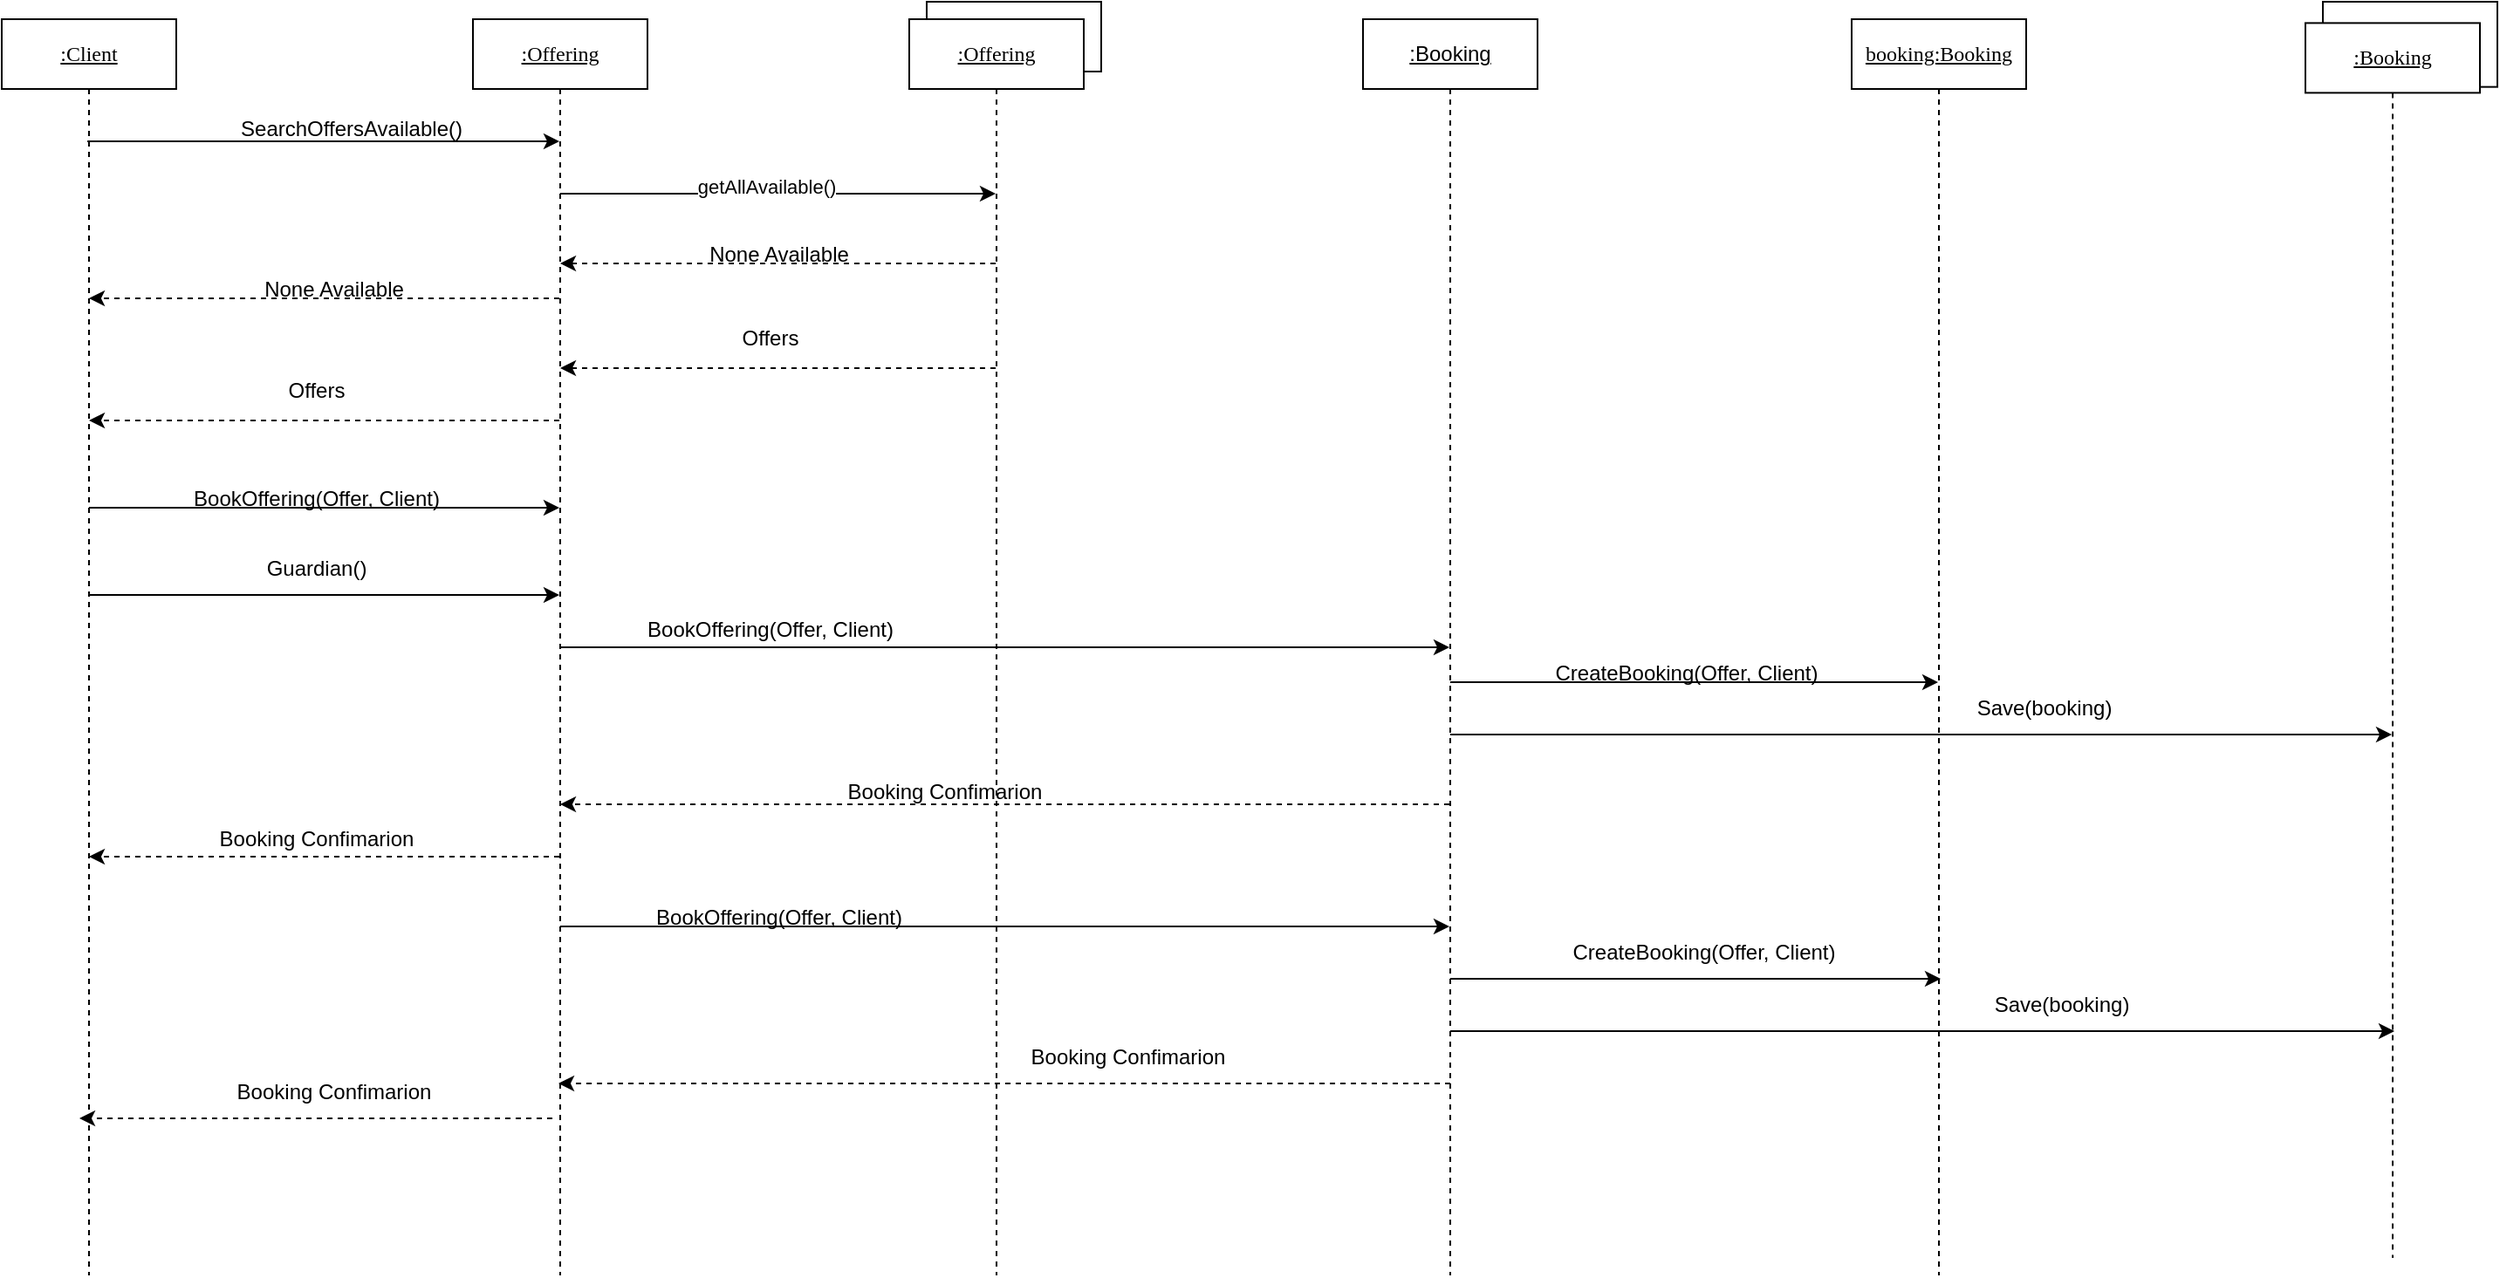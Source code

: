 <mxfile version="24.8.6">
  <diagram name="Page-1" id="SdKxj-oRd3LNvN1_tFQX">
    <mxGraphModel dx="1115" dy="654" grid="1" gridSize="10" guides="1" tooltips="1" connect="1" arrows="1" fold="1" page="1" pageScale="1" pageWidth="850" pageHeight="1100" math="0" shadow="0">
      <root>
        <mxCell id="0" />
        <mxCell id="1" parent="0" />
        <mxCell id="-ThjXkDwFaDYfXRfRSBC-2" value="Object" style="html=1;whiteSpace=wrap;" vertex="1" parent="1">
          <mxGeometry x="550" y="70" width="100" height="40" as="geometry" />
        </mxCell>
        <mxCell id="-ThjXkDwFaDYfXRfRSBC-4" value="&lt;u&gt;:Offering&lt;/u&gt;" style="shape=umlLifeline;perimeter=lifelinePerimeter;whiteSpace=wrap;html=1;container=1;collapsible=0;recursiveResize=0;outlineConnect=0;rounded=0;shadow=0;comic=0;labelBackgroundColor=none;strokeWidth=1;fontFamily=Verdana;fontSize=12;align=center;" vertex="1" parent="1">
          <mxGeometry x="290" y="80" width="100" height="720" as="geometry" />
        </mxCell>
        <mxCell id="-ThjXkDwFaDYfXRfRSBC-93" value="" style="html=1;labelBackgroundColor=#ffffff;startArrow=none;startFill=0;startSize=6;endArrow=classic;endFill=1;endSize=6;jettySize=auto;orthogonalLoop=1;strokeWidth=1;dashed=1;fontSize=14;rounded=0;" edge="1" parent="-ThjXkDwFaDYfXRfRSBC-4">
          <mxGeometry width="60" height="60" relative="1" as="geometry">
            <mxPoint x="45.5" y="630" as="sourcePoint" />
            <mxPoint x="-225.5" y="630" as="targetPoint" />
            <Array as="points">
              <mxPoint x="-84.5" y="630" />
            </Array>
          </mxGeometry>
        </mxCell>
        <mxCell id="-ThjXkDwFaDYfXRfRSBC-5" value="&lt;u&gt;:Offering&lt;/u&gt;" style="shape=umlLifeline;perimeter=lifelinePerimeter;whiteSpace=wrap;html=1;container=1;collapsible=0;recursiveResize=0;outlineConnect=0;rounded=0;shadow=0;comic=0;labelBackgroundColor=none;strokeWidth=1;fontFamily=Verdana;fontSize=12;align=center;" vertex="1" parent="1">
          <mxGeometry x="540" y="80" width="100" height="720" as="geometry" />
        </mxCell>
        <mxCell id="-ThjXkDwFaDYfXRfRSBC-8" value="&lt;div&gt;&lt;font face=&quot;Helvetica&quot;&gt;&lt;u&gt;:Booking&lt;/u&gt;&lt;/font&gt;&lt;/div&gt;" style="shape=umlLifeline;perimeter=lifelinePerimeter;whiteSpace=wrap;html=1;container=1;collapsible=0;recursiveResize=0;outlineConnect=0;rounded=0;shadow=0;comic=0;labelBackgroundColor=none;strokeWidth=1;fontFamily=Verdana;fontSize=12;align=center;" vertex="1" parent="1">
          <mxGeometry x="800" y="80" width="100" height="720" as="geometry" />
        </mxCell>
        <mxCell id="-ThjXkDwFaDYfXRfRSBC-9" value="&lt;u&gt;:Client&lt;/u&gt;" style="shape=umlLifeline;perimeter=lifelinePerimeter;whiteSpace=wrap;html=1;container=1;collapsible=0;recursiveResize=0;outlineConnect=0;rounded=0;shadow=0;comic=0;labelBackgroundColor=none;strokeWidth=1;fontFamily=Verdana;fontSize=12;align=center;" vertex="1" parent="1">
          <mxGeometry x="20" y="80" width="100" height="720" as="geometry" />
        </mxCell>
        <mxCell id="-ThjXkDwFaDYfXRfRSBC-10" value="&lt;u&gt;booking:Booking&lt;/u&gt;" style="shape=umlLifeline;perimeter=lifelinePerimeter;whiteSpace=wrap;html=1;container=1;collapsible=0;recursiveResize=0;outlineConnect=0;rounded=0;shadow=0;comic=0;labelBackgroundColor=none;strokeWidth=1;fontFamily=Verdana;fontSize=12;align=center;" vertex="1" parent="1">
          <mxGeometry x="1080" y="80" width="100" height="720" as="geometry" />
        </mxCell>
        <mxCell id="-ThjXkDwFaDYfXRfRSBC-12" value="" style="group" vertex="1" connectable="0" parent="1">
          <mxGeometry x="1340" y="70" width="110" height="720" as="geometry" />
        </mxCell>
        <mxCell id="-ThjXkDwFaDYfXRfRSBC-13" value="Object" style="html=1;whiteSpace=wrap;" vertex="1" parent="-ThjXkDwFaDYfXRfRSBC-12">
          <mxGeometry x="10" width="100" height="48.814" as="geometry" />
        </mxCell>
        <mxCell id="-ThjXkDwFaDYfXRfRSBC-14" value="&lt;u&gt;:Booking&lt;/u&gt;" style="shape=umlLifeline;perimeter=lifelinePerimeter;whiteSpace=wrap;html=1;container=1;collapsible=0;recursiveResize=0;outlineConnect=0;rounded=0;shadow=0;comic=0;labelBackgroundColor=none;strokeWidth=1;fontFamily=Verdana;fontSize=12;align=center;" vertex="1" parent="-ThjXkDwFaDYfXRfRSBC-12">
          <mxGeometry y="12.203" width="100" height="707.797" as="geometry" />
        </mxCell>
        <mxCell id="-ThjXkDwFaDYfXRfRSBC-56" value="" style="endArrow=classic;html=1;rounded=0;" edge="1" parent="1">
          <mxGeometry width="50" height="50" relative="1" as="geometry">
            <mxPoint x="69.071" y="150" as="sourcePoint" />
            <mxPoint x="339.5" y="150" as="targetPoint" />
            <Array as="points">
              <mxPoint x="200" y="150" />
            </Array>
          </mxGeometry>
        </mxCell>
        <mxCell id="-ThjXkDwFaDYfXRfRSBC-57" value="SearchOffersAvailable()" style="text;html=1;align=center;verticalAlign=middle;resizable=0;points=[];autosize=1;strokeColor=none;fillColor=none;" vertex="1" parent="1">
          <mxGeometry x="145" y="128" width="150" height="30" as="geometry" />
        </mxCell>
        <mxCell id="-ThjXkDwFaDYfXRfRSBC-58" value="" style="endArrow=classic;html=1;rounded=0;" edge="1" parent="1" source="-ThjXkDwFaDYfXRfRSBC-4" target="-ThjXkDwFaDYfXRfRSBC-5">
          <mxGeometry width="50" height="50" relative="1" as="geometry">
            <mxPoint x="420" y="310" as="sourcePoint" />
            <mxPoint x="470" y="260" as="targetPoint" />
            <Array as="points">
              <mxPoint x="480" y="180" />
            </Array>
          </mxGeometry>
        </mxCell>
        <mxCell id="-ThjXkDwFaDYfXRfRSBC-59" value="getAllAvailable()" style="edgeLabel;html=1;align=center;verticalAlign=middle;resizable=0;points=[];" vertex="1" connectable="0" parent="-ThjXkDwFaDYfXRfRSBC-58">
          <mxGeometry x="-0.055" y="4" relative="1" as="geometry">
            <mxPoint as="offset" />
          </mxGeometry>
        </mxCell>
        <mxCell id="-ThjXkDwFaDYfXRfRSBC-60" value="" style="html=1;labelBackgroundColor=#ffffff;startArrow=none;startFill=0;startSize=6;endArrow=classic;endFill=1;endSize=6;jettySize=auto;orthogonalLoop=1;strokeWidth=1;dashed=1;fontSize=14;rounded=0;" edge="1" parent="1" source="-ThjXkDwFaDYfXRfRSBC-5" target="-ThjXkDwFaDYfXRfRSBC-4">
          <mxGeometry width="60" height="60" relative="1" as="geometry">
            <mxPoint x="480" y="310" as="sourcePoint" />
            <mxPoint x="540" y="250" as="targetPoint" />
            <Array as="points">
              <mxPoint x="470" y="220" />
            </Array>
          </mxGeometry>
        </mxCell>
        <mxCell id="-ThjXkDwFaDYfXRfRSBC-61" value="None Available" style="text;html=1;align=center;verticalAlign=middle;resizable=0;points=[];autosize=1;strokeColor=none;fillColor=none;" vertex="1" parent="1">
          <mxGeometry x="415" y="200" width="100" height="30" as="geometry" />
        </mxCell>
        <mxCell id="-ThjXkDwFaDYfXRfRSBC-62" value="" style="html=1;labelBackgroundColor=#ffffff;startArrow=none;startFill=0;startSize=6;endArrow=classic;endFill=1;endSize=6;jettySize=auto;orthogonalLoop=1;strokeWidth=1;dashed=1;fontSize=14;rounded=0;" edge="1" parent="1" source="-ThjXkDwFaDYfXRfRSBC-4" target="-ThjXkDwFaDYfXRfRSBC-9">
          <mxGeometry width="60" height="60" relative="1" as="geometry">
            <mxPoint x="311" y="300" as="sourcePoint" />
            <mxPoint x="60" y="300" as="targetPoint" />
            <Array as="points">
              <mxPoint x="200" y="240" />
            </Array>
          </mxGeometry>
        </mxCell>
        <mxCell id="-ThjXkDwFaDYfXRfRSBC-63" value="None Available" style="text;html=1;align=center;verticalAlign=middle;resizable=0;points=[];autosize=1;strokeColor=none;fillColor=none;" vertex="1" parent="1">
          <mxGeometry x="160" y="220" width="100" height="30" as="geometry" />
        </mxCell>
        <mxCell id="-ThjXkDwFaDYfXRfRSBC-64" value="" style="html=1;labelBackgroundColor=#ffffff;startArrow=none;startFill=0;startSize=6;endArrow=classic;endFill=1;endSize=6;jettySize=auto;orthogonalLoop=1;strokeWidth=1;dashed=1;fontSize=14;rounded=0;" edge="1" parent="1" source="-ThjXkDwFaDYfXRfRSBC-5" target="-ThjXkDwFaDYfXRfRSBC-4">
          <mxGeometry width="60" height="60" relative="1" as="geometry">
            <mxPoint x="470" y="370" as="sourcePoint" />
            <mxPoint x="530" y="310" as="targetPoint" />
            <Array as="points">
              <mxPoint x="470" y="280" />
            </Array>
          </mxGeometry>
        </mxCell>
        <mxCell id="-ThjXkDwFaDYfXRfRSBC-65" value="" style="html=1;labelBackgroundColor=#ffffff;startArrow=none;startFill=0;startSize=6;endArrow=classic;endFill=1;endSize=6;jettySize=auto;orthogonalLoop=1;strokeWidth=1;dashed=1;fontSize=14;rounded=0;" edge="1" parent="1" source="-ThjXkDwFaDYfXRfRSBC-4" target="-ThjXkDwFaDYfXRfRSBC-9">
          <mxGeometry width="60" height="60" relative="1" as="geometry">
            <mxPoint x="335.5" y="320" as="sourcePoint" />
            <mxPoint x="84.5" y="320" as="targetPoint" />
            <Array as="points">
              <mxPoint x="216" y="310" />
            </Array>
          </mxGeometry>
        </mxCell>
        <mxCell id="-ThjXkDwFaDYfXRfRSBC-66" value="Offers" style="text;html=1;align=center;verticalAlign=middle;resizable=0;points=[];autosize=1;strokeColor=none;fillColor=none;" vertex="1" parent="1">
          <mxGeometry x="170" y="278" width="60" height="30" as="geometry" />
        </mxCell>
        <mxCell id="-ThjXkDwFaDYfXRfRSBC-67" value="Offers" style="text;html=1;align=center;verticalAlign=middle;resizable=0;points=[];autosize=1;strokeColor=none;fillColor=none;" vertex="1" parent="1">
          <mxGeometry x="430" y="248" width="60" height="30" as="geometry" />
        </mxCell>
        <mxCell id="-ThjXkDwFaDYfXRfRSBC-68" value="" style="endArrow=classic;html=1;rounded=0;" edge="1" parent="1" source="-ThjXkDwFaDYfXRfRSBC-9" target="-ThjXkDwFaDYfXRfRSBC-4">
          <mxGeometry width="50" height="50" relative="1" as="geometry">
            <mxPoint x="180" y="460" as="sourcePoint" />
            <mxPoint x="230" y="410" as="targetPoint" />
            <Array as="points">
              <mxPoint x="200" y="360" />
            </Array>
          </mxGeometry>
        </mxCell>
        <mxCell id="-ThjXkDwFaDYfXRfRSBC-69" value="BookOffering(Offer, Client)" style="text;html=1;align=center;verticalAlign=middle;resizable=0;points=[];autosize=1;strokeColor=none;fillColor=none;" vertex="1" parent="1">
          <mxGeometry x="120" y="340" width="160" height="30" as="geometry" />
        </mxCell>
        <mxCell id="-ThjXkDwFaDYfXRfRSBC-70" value="" style="endArrow=classic;html=1;rounded=0;" edge="1" parent="1" source="-ThjXkDwFaDYfXRfRSBC-9" target="-ThjXkDwFaDYfXRfRSBC-4">
          <mxGeometry width="50" height="50" relative="1" as="geometry">
            <mxPoint x="250" y="450" as="sourcePoint" />
            <mxPoint x="300" y="400" as="targetPoint" />
            <Array as="points">
              <mxPoint x="210" y="410" />
            </Array>
          </mxGeometry>
        </mxCell>
        <mxCell id="-ThjXkDwFaDYfXRfRSBC-71" value="Guardian()" style="text;html=1;align=center;verticalAlign=middle;resizable=0;points=[];autosize=1;strokeColor=none;fillColor=none;" vertex="1" parent="1">
          <mxGeometry x="160" y="380" width="80" height="30" as="geometry" />
        </mxCell>
        <mxCell id="-ThjXkDwFaDYfXRfRSBC-73" value="" style="endArrow=classic;html=1;rounded=0;" edge="1" parent="1" source="-ThjXkDwFaDYfXRfRSBC-4" target="-ThjXkDwFaDYfXRfRSBC-8">
          <mxGeometry width="50" height="50" relative="1" as="geometry">
            <mxPoint x="410" y="580" as="sourcePoint" />
            <mxPoint x="460" y="530" as="targetPoint" />
          </mxGeometry>
        </mxCell>
        <mxCell id="-ThjXkDwFaDYfXRfRSBC-74" value="BookOffering(Offer, Client)" style="text;html=1;align=center;verticalAlign=middle;resizable=0;points=[];autosize=1;strokeColor=none;fillColor=none;" vertex="1" parent="1">
          <mxGeometry x="380" y="415" width="160" height="30" as="geometry" />
        </mxCell>
        <mxCell id="-ThjXkDwFaDYfXRfRSBC-75" value="" style="endArrow=classic;html=1;rounded=0;" edge="1" parent="1" source="-ThjXkDwFaDYfXRfRSBC-8" target="-ThjXkDwFaDYfXRfRSBC-10">
          <mxGeometry width="50" height="50" relative="1" as="geometry">
            <mxPoint x="1030" y="590" as="sourcePoint" />
            <mxPoint x="1080" y="540" as="targetPoint" />
            <Array as="points">
              <mxPoint x="990" y="460" />
            </Array>
          </mxGeometry>
        </mxCell>
        <mxCell id="-ThjXkDwFaDYfXRfRSBC-76" value="CreateBooking(Offer, Client)" style="text;html=1;align=center;verticalAlign=middle;resizable=0;points=[];autosize=1;strokeColor=none;fillColor=none;" vertex="1" parent="1">
          <mxGeometry x="900" y="440" width="170" height="30" as="geometry" />
        </mxCell>
        <mxCell id="-ThjXkDwFaDYfXRfRSBC-77" value="" style="endArrow=classic;html=1;rounded=0;" edge="1" parent="1" source="-ThjXkDwFaDYfXRfRSBC-8" target="-ThjXkDwFaDYfXRfRSBC-14">
          <mxGeometry width="50" height="50" relative="1" as="geometry">
            <mxPoint x="980" y="620" as="sourcePoint" />
            <mxPoint x="1030" y="570" as="targetPoint" />
            <Array as="points">
              <mxPoint x="1120" y="490" />
            </Array>
          </mxGeometry>
        </mxCell>
        <mxCell id="-ThjXkDwFaDYfXRfRSBC-78" value="Save(booking)" style="text;html=1;align=center;verticalAlign=middle;resizable=0;points=[];autosize=1;strokeColor=none;fillColor=none;" vertex="1" parent="1">
          <mxGeometry x="1140" y="460" width="100" height="30" as="geometry" />
        </mxCell>
        <mxCell id="-ThjXkDwFaDYfXRfRSBC-79" value="" style="html=1;labelBackgroundColor=#ffffff;startArrow=none;startFill=0;startSize=6;endArrow=classic;endFill=1;endSize=6;jettySize=auto;orthogonalLoop=1;strokeWidth=1;dashed=1;fontSize=14;rounded=0;" edge="1" parent="1" source="-ThjXkDwFaDYfXRfRSBC-8" target="-ThjXkDwFaDYfXRfRSBC-4">
          <mxGeometry width="60" height="60" relative="1" as="geometry">
            <mxPoint x="710" y="630" as="sourcePoint" />
            <mxPoint x="770" y="570" as="targetPoint" />
            <Array as="points">
              <mxPoint x="600" y="530" />
            </Array>
          </mxGeometry>
        </mxCell>
        <mxCell id="-ThjXkDwFaDYfXRfRSBC-80" value="Booking Confimarion" style="text;html=1;align=center;verticalAlign=middle;resizable=0;points=[];autosize=1;strokeColor=none;fillColor=none;" vertex="1" parent="1">
          <mxGeometry x="495" y="508" width="130" height="30" as="geometry" />
        </mxCell>
        <mxCell id="-ThjXkDwFaDYfXRfRSBC-82" value="" style="html=1;labelBackgroundColor=#ffffff;startArrow=none;startFill=0;startSize=6;endArrow=classic;endFill=1;endSize=6;jettySize=auto;orthogonalLoop=1;strokeWidth=1;dashed=1;fontSize=14;rounded=0;" edge="1" parent="1" source="-ThjXkDwFaDYfXRfRSBC-4" target="-ThjXkDwFaDYfXRfRSBC-9">
          <mxGeometry width="60" height="60" relative="1" as="geometry">
            <mxPoint x="190" y="640" as="sourcePoint" />
            <mxPoint x="250" y="580" as="targetPoint" />
            <Array as="points">
              <mxPoint x="210" y="560" />
            </Array>
          </mxGeometry>
        </mxCell>
        <mxCell id="-ThjXkDwFaDYfXRfRSBC-83" value="Booking Confimarion" style="text;html=1;align=center;verticalAlign=middle;resizable=0;points=[];autosize=1;strokeColor=none;fillColor=none;" vertex="1" parent="1">
          <mxGeometry x="135" y="535" width="130" height="30" as="geometry" />
        </mxCell>
        <mxCell id="-ThjXkDwFaDYfXRfRSBC-84" value="" style="endArrow=classic;html=1;rounded=0;" edge="1" parent="1" source="-ThjXkDwFaDYfXRfRSBC-4" target="-ThjXkDwFaDYfXRfRSBC-8">
          <mxGeometry width="50" height="50" relative="1" as="geometry">
            <mxPoint x="510" y="680" as="sourcePoint" />
            <mxPoint x="560" y="630" as="targetPoint" />
            <Array as="points">
              <mxPoint x="580" y="600" />
            </Array>
          </mxGeometry>
        </mxCell>
        <mxCell id="-ThjXkDwFaDYfXRfRSBC-85" value="BookOffering(Offer, Client)" style="text;html=1;align=center;verticalAlign=middle;resizable=0;points=[];autosize=1;strokeColor=none;fillColor=none;" vertex="1" parent="1">
          <mxGeometry x="385" y="580" width="160" height="30" as="geometry" />
        </mxCell>
        <mxCell id="-ThjXkDwFaDYfXRfRSBC-86" value="" style="endArrow=classic;html=1;rounded=0;" edge="1" parent="1">
          <mxGeometry width="50" height="50" relative="1" as="geometry">
            <mxPoint x="850" y="630" as="sourcePoint" />
            <mxPoint x="1131" y="630" as="targetPoint" />
            <Array as="points">
              <mxPoint x="991" y="630" />
            </Array>
          </mxGeometry>
        </mxCell>
        <mxCell id="-ThjXkDwFaDYfXRfRSBC-87" value="CreateBooking(Offer, Client)" style="text;html=1;align=center;verticalAlign=middle;resizable=0;points=[];autosize=1;strokeColor=none;fillColor=none;" vertex="1" parent="1">
          <mxGeometry x="910" y="600" width="170" height="30" as="geometry" />
        </mxCell>
        <mxCell id="-ThjXkDwFaDYfXRfRSBC-88" value="" style="endArrow=classic;html=1;rounded=0;" edge="1" parent="1">
          <mxGeometry width="50" height="50" relative="1" as="geometry">
            <mxPoint x="850" y="660" as="sourcePoint" />
            <mxPoint x="1391" y="660" as="targetPoint" />
            <Array as="points">
              <mxPoint x="1121" y="660" />
            </Array>
          </mxGeometry>
        </mxCell>
        <mxCell id="-ThjXkDwFaDYfXRfRSBC-89" value="Save(booking)" style="text;html=1;align=center;verticalAlign=middle;resizable=0;points=[];autosize=1;strokeColor=none;fillColor=none;" vertex="1" parent="1">
          <mxGeometry x="1150" y="630" width="100" height="30" as="geometry" />
        </mxCell>
        <mxCell id="-ThjXkDwFaDYfXRfRSBC-90" value="" style="html=1;labelBackgroundColor=#ffffff;startArrow=none;startFill=0;startSize=6;endArrow=classic;endFill=1;endSize=6;jettySize=auto;orthogonalLoop=1;strokeWidth=1;dashed=1;fontSize=14;rounded=0;" edge="1" parent="1">
          <mxGeometry width="60" height="60" relative="1" as="geometry">
            <mxPoint x="850" y="690" as="sourcePoint" />
            <mxPoint x="339" y="690" as="targetPoint" />
            <Array as="points">
              <mxPoint x="600" y="690" />
            </Array>
          </mxGeometry>
        </mxCell>
        <mxCell id="-ThjXkDwFaDYfXRfRSBC-91" value="Booking Confimarion" style="text;html=1;align=center;verticalAlign=middle;resizable=0;points=[];autosize=1;strokeColor=none;fillColor=none;" vertex="1" parent="1">
          <mxGeometry x="600" y="660" width="130" height="30" as="geometry" />
        </mxCell>
        <mxCell id="-ThjXkDwFaDYfXRfRSBC-94" value="Booking Confimarion" style="text;html=1;align=center;verticalAlign=middle;resizable=0;points=[];autosize=1;strokeColor=none;fillColor=none;" vertex="1" parent="1">
          <mxGeometry x="145" y="680" width="130" height="30" as="geometry" />
        </mxCell>
      </root>
    </mxGraphModel>
  </diagram>
</mxfile>
